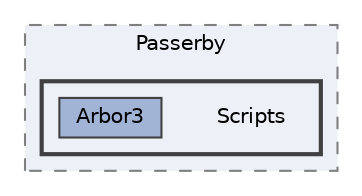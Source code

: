 digraph "103_Management_Character/Passerby/Scripts"
{
 // LATEX_PDF_SIZE
  bgcolor="transparent";
  edge [fontname=Helvetica,fontsize=10,labelfontname=Helvetica,labelfontsize=10];
  node [fontname=Helvetica,fontsize=10,shape=box,height=0.2,width=0.4];
  compound=true
  subgraph clusterdir_037e59eff99961df44209aee4958814e {
    graph [ bgcolor="#edf0f7", pencolor="grey50", label="Passerby", fontname=Helvetica,fontsize=10 style="filled,dashed", URL="dir_037e59eff99961df44209aee4958814e.html",tooltip=""]
  subgraph clusterdir_885fd109f9d528d8a6230e175d09b255 {
    graph [ bgcolor="#edf0f7", pencolor="grey25", label="", fontname=Helvetica,fontsize=10 style="filled,bold", URL="dir_885fd109f9d528d8a6230e175d09b255.html",tooltip=""]
    dir_885fd109f9d528d8a6230e175d09b255 [shape=plaintext, label="Scripts"];
  dir_647425605dd11b9df6d989cb5b003279 [label="Arbor3", fillcolor="#a2b4d6", color="grey25", style="filled", URL="dir_647425605dd11b9df6d989cb5b003279.html",tooltip=""];
  }
  }
}

